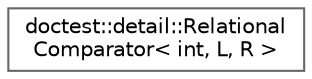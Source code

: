 digraph "Gráfico de Hierarquia de Classes"
{
 // LATEX_PDF_SIZE
  bgcolor="transparent";
  edge [fontname=Helvetica,fontsize=10,labelfontname=Helvetica,labelfontsize=10];
  node [fontname=Helvetica,fontsize=10,shape=box,height=0.2,width=0.4];
  rankdir="LR";
  Node0 [id="Node000000",label="doctest::detail::Relational\lComparator\< int, L, R \>",height=0.2,width=0.4,color="grey40", fillcolor="white", style="filled",URL="$structdoctest_1_1detail_1_1RelationalComparator.html",tooltip=" "];
}
